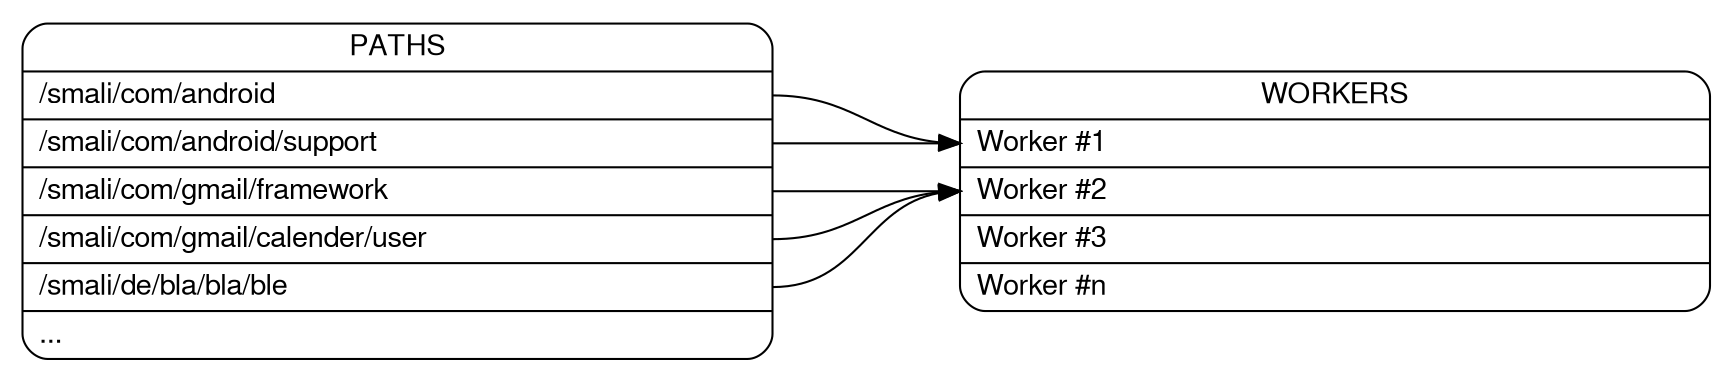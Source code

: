 
        digraph G {
            graph [splines=curve, rankdir = LR, pad=".15", ranksep="1.25", nodesep="2.25"];
            node[fontname="FreeSans",fontsize="14",shape=Mrecord,width=2, height=.5];

            compound = true;

            Bar[label="{                  {PATHS  |                   <p1>/smali/com/android \l|                   <p2>/smali/com/android/support \l|                   <p3>/smali/com/gmail/framework \l|                   <p4>/smali/com/gmail/calender/user \l|                   <p5>/smali/de/bla/bla/ble \l |                   <pn>... \l                   }            }", width=5];

            Workers[label="{                  {WORKERS  |                   <w1>Worker #1 \l|                   <w2>Worker #2 \l|                   <w3>Worker #3 \l|                   <w4>Worker #n \l                  }            }", width=5];
            
            Bar:p1 -> Workers:w1;
            Bar:p2 -> Workers:w1;
            Bar:p3 -> Workers:w2;
            Bar:p4 -> Workers:w2;
            Bar:p5 -> Workers:w2;
        }

